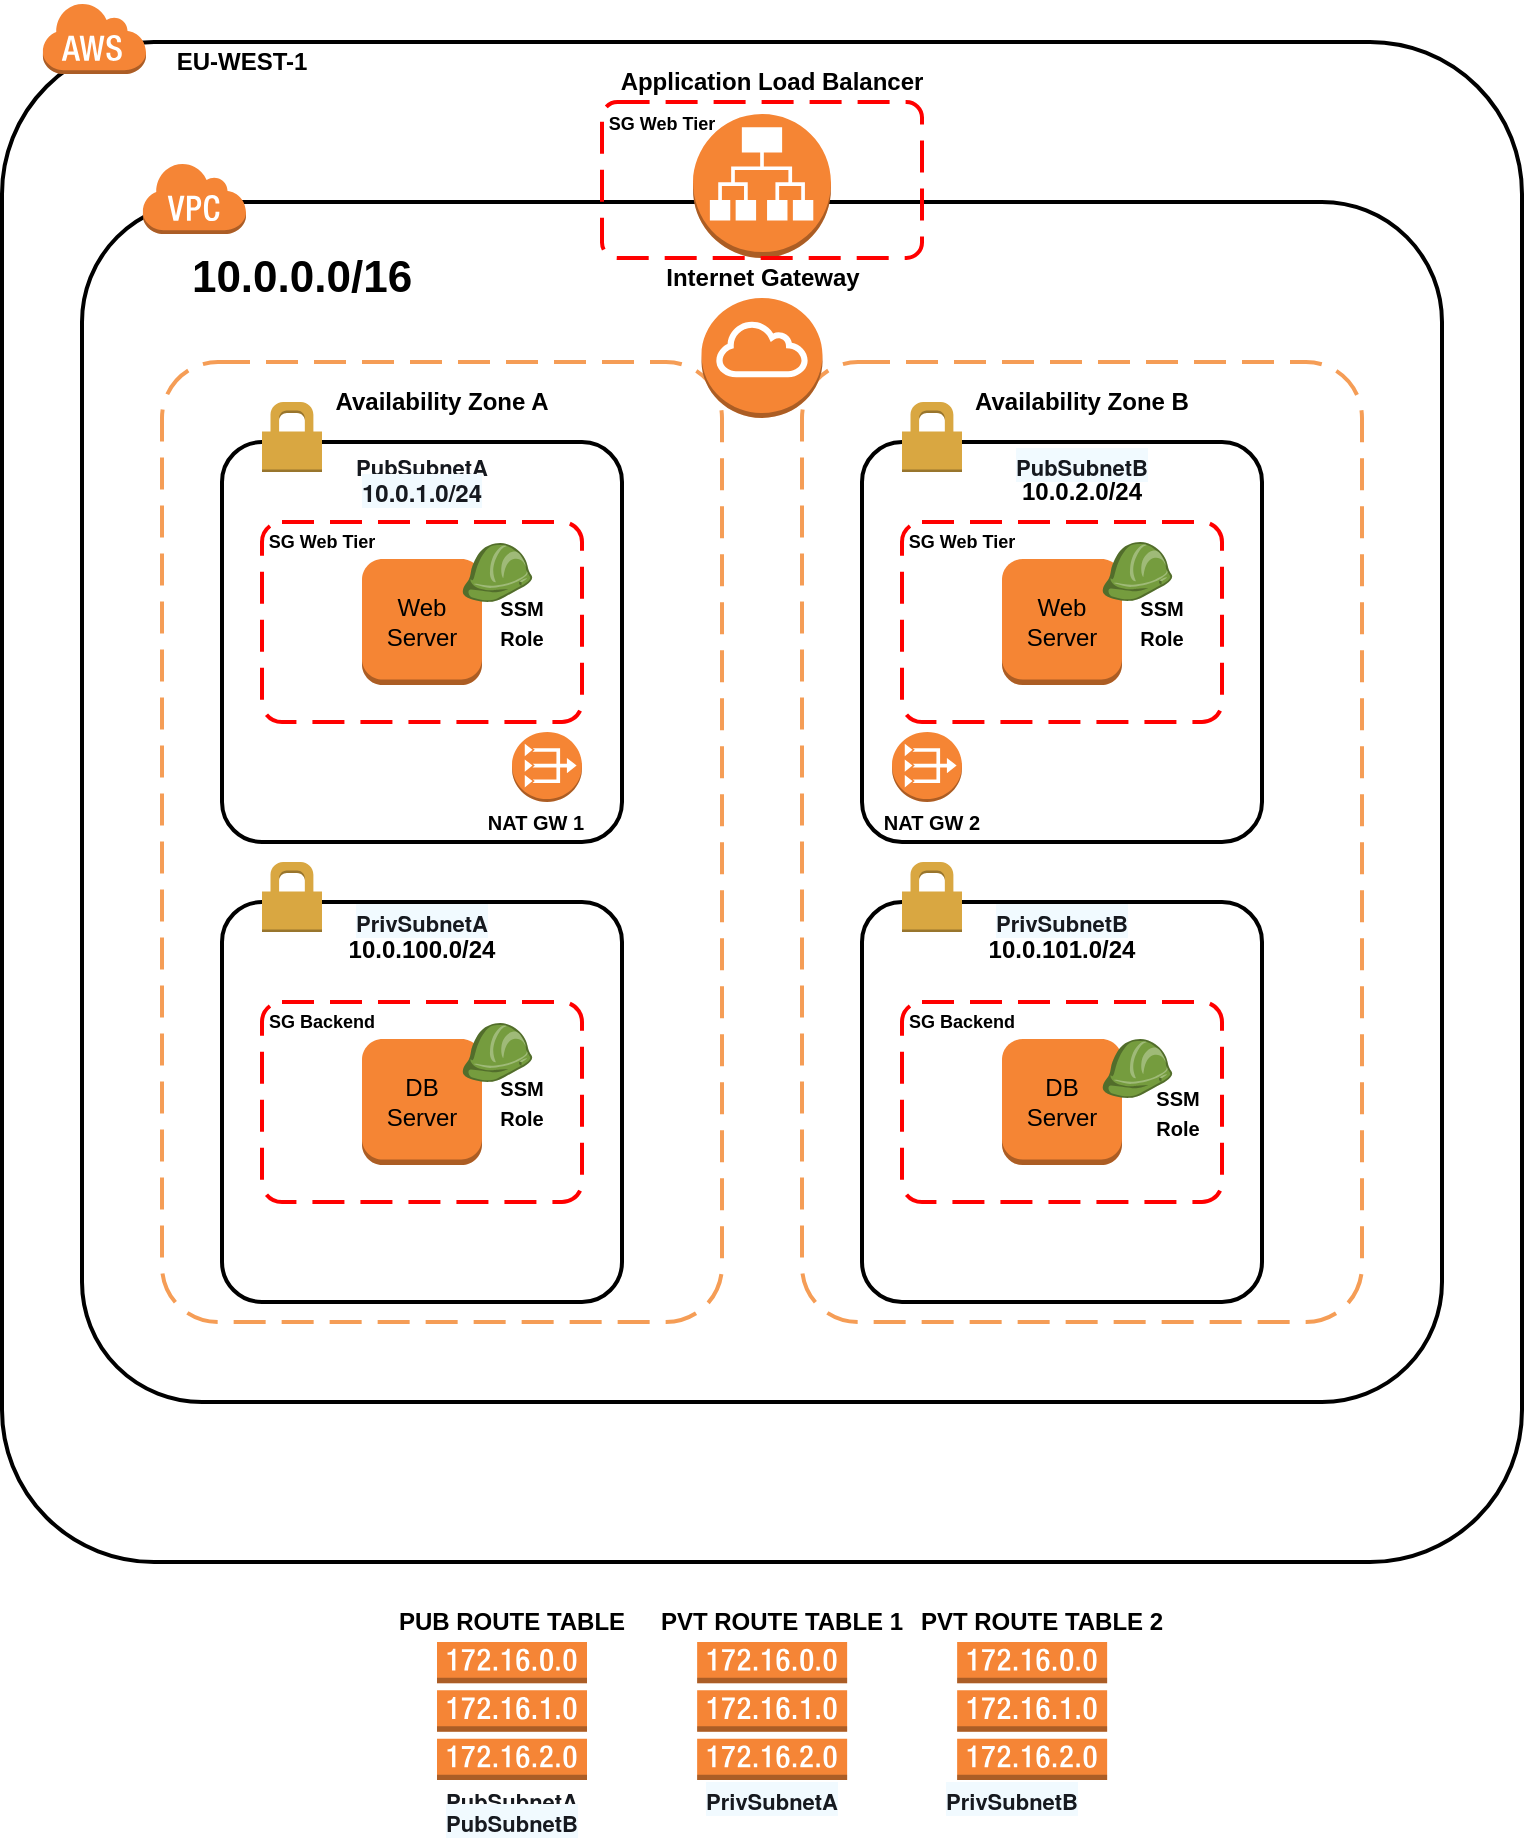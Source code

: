 <mxfile version="14.8.4" type="device"><diagram id="ieMXDWTYWCiazBL2I9uG" name="Page-1"><mxGraphModel dx="1426" dy="826" grid="1" gridSize="10" guides="1" tooltips="1" connect="1" arrows="1" fold="1" page="1" pageScale="1" pageWidth="827" pageHeight="1169" math="0" shadow="0"><root><mxCell id="0"/><mxCell id="1" parent="0"/><mxCell id="0gZhRwiPF7hhIvBIpTWF-2" value="" style="rounded=1;arcSize=10;dashed=0;fillColor=none;gradientColor=none;strokeWidth=2;" parent="1" vertex="1"><mxGeometry x="40" y="40" width="760" height="760" as="geometry"/></mxCell><mxCell id="0gZhRwiPF7hhIvBIpTWF-3" value="" style="dashed=0;html=1;shape=mxgraph.aws3.cloud;fillColor=#F58536;gradientColor=none;dashed=0;" parent="1" vertex="1"><mxGeometry x="60" y="20" width="52" height="36" as="geometry"/></mxCell><mxCell id="0gZhRwiPF7hhIvBIpTWF-4" value="" style="rounded=1;arcSize=10;dashed=0;fillColor=none;gradientColor=none;strokeWidth=2;" parent="1" vertex="1"><mxGeometry x="80" y="120" width="680" height="600" as="geometry"/></mxCell><mxCell id="0gZhRwiPF7hhIvBIpTWF-5" value="" style="dashed=0;html=1;shape=mxgraph.aws3.virtual_private_cloud;fillColor=#F58536;gradientColor=none;dashed=0;" parent="1" vertex="1"><mxGeometry x="110" y="100" width="52" height="36" as="geometry"/></mxCell><mxCell id="0gZhRwiPF7hhIvBIpTWF-6" value="" style="rounded=1;arcSize=10;dashed=1;strokeColor=#F59D56;fillColor=none;gradientColor=none;dashPattern=8 4;strokeWidth=2;" parent="1" vertex="1"><mxGeometry x="120" y="200" width="280" height="480" as="geometry"/></mxCell><mxCell id="0gZhRwiPF7hhIvBIpTWF-7" value="" style="rounded=1;arcSize=10;dashed=1;strokeColor=#F59D56;fillColor=none;gradientColor=none;dashPattern=8 4;strokeWidth=2;" parent="1" vertex="1"><mxGeometry x="440" y="200" width="280" height="480" as="geometry"/></mxCell><mxCell id="0gZhRwiPF7hhIvBIpTWF-8" value="" style="rounded=1;arcSize=10;dashed=0;fillColor=none;gradientColor=none;strokeWidth=2;" parent="1" vertex="1"><mxGeometry x="150" y="240" width="200" height="200" as="geometry"/></mxCell><mxCell id="0gZhRwiPF7hhIvBIpTWF-9" value="" style="dashed=0;html=1;shape=mxgraph.aws3.permissions;fillColor=#D9A741;gradientColor=none;dashed=0;" parent="1" vertex="1"><mxGeometry x="170" y="220" width="30" height="35" as="geometry"/></mxCell><mxCell id="0gZhRwiPF7hhIvBIpTWF-10" value="" style="rounded=1;arcSize=10;dashed=0;fillColor=none;gradientColor=none;strokeWidth=2;" parent="1" vertex="1"><mxGeometry x="150" y="470" width="200" height="200" as="geometry"/></mxCell><mxCell id="0gZhRwiPF7hhIvBIpTWF-11" value="" style="dashed=0;html=1;shape=mxgraph.aws3.permissions;fillColor=#D9A741;gradientColor=none;dashed=0;" parent="1" vertex="1"><mxGeometry x="170" y="450" width="30" height="35" as="geometry"/></mxCell><mxCell id="0gZhRwiPF7hhIvBIpTWF-12" value="" style="rounded=1;arcSize=10;dashed=0;fillColor=none;gradientColor=none;strokeWidth=2;" parent="1" vertex="1"><mxGeometry x="470" y="240" width="200" height="200" as="geometry"/></mxCell><mxCell id="0gZhRwiPF7hhIvBIpTWF-13" value="" style="dashed=0;html=1;shape=mxgraph.aws3.permissions;fillColor=#D9A741;gradientColor=none;dashed=0;" parent="1" vertex="1"><mxGeometry x="490" y="220" width="30" height="35" as="geometry"/></mxCell><mxCell id="0gZhRwiPF7hhIvBIpTWF-14" value="" style="rounded=1;arcSize=10;dashed=0;fillColor=none;gradientColor=none;strokeWidth=2;" parent="1" vertex="1"><mxGeometry x="470" y="470" width="200" height="200" as="geometry"/></mxCell><mxCell id="0gZhRwiPF7hhIvBIpTWF-15" value="" style="dashed=0;html=1;shape=mxgraph.aws3.permissions;fillColor=#D9A741;gradientColor=none;dashed=0;" parent="1" vertex="1"><mxGeometry x="490" y="450" width="30" height="35" as="geometry"/></mxCell><mxCell id="0gZhRwiPF7hhIvBIpTWF-16" value="" style="rounded=1;arcSize=10;dashed=1;strokeColor=#ff0000;fillColor=none;gradientColor=none;dashPattern=8 4;strokeWidth=2;" parent="1" vertex="1"><mxGeometry x="170" y="280" width="160" height="100" as="geometry"/></mxCell><mxCell id="0gZhRwiPF7hhIvBIpTWF-17" value="" style="rounded=1;arcSize=10;dashed=1;strokeColor=#ff0000;fillColor=none;gradientColor=none;dashPattern=8 4;strokeWidth=2;" parent="1" vertex="1"><mxGeometry x="170" y="520" width="160" height="100" as="geometry"/></mxCell><mxCell id="0gZhRwiPF7hhIvBIpTWF-18" value="" style="rounded=1;arcSize=10;dashed=1;strokeColor=#ff0000;fillColor=none;gradientColor=none;dashPattern=8 4;strokeWidth=2;" parent="1" vertex="1"><mxGeometry x="490" y="280" width="160" height="100" as="geometry"/></mxCell><mxCell id="0gZhRwiPF7hhIvBIpTWF-19" value="" style="rounded=1;arcSize=10;dashed=1;strokeColor=#ff0000;fillColor=none;gradientColor=none;dashPattern=8 4;strokeWidth=2;" parent="1" vertex="1"><mxGeometry x="490" y="520" width="160" height="100" as="geometry"/></mxCell><mxCell id="0gZhRwiPF7hhIvBIpTWF-20" value="" style="outlineConnect=0;dashed=0;verticalLabelPosition=bottom;verticalAlign=top;align=center;html=1;shape=mxgraph.aws3.instance;fillColor=#F58534;gradientColor=none;" parent="1" vertex="1"><mxGeometry x="220" y="298.5" width="60" height="63" as="geometry"/></mxCell><mxCell id="0gZhRwiPF7hhIvBIpTWF-21" value="" style="outlineConnect=0;dashed=0;verticalLabelPosition=bottom;verticalAlign=top;align=center;html=1;shape=mxgraph.aws3.instance;fillColor=#F58534;gradientColor=none;" parent="1" vertex="1"><mxGeometry x="220" y="538.5" width="60" height="63" as="geometry"/></mxCell><mxCell id="0gZhRwiPF7hhIvBIpTWF-22" value="" style="outlineConnect=0;dashed=0;verticalLabelPosition=bottom;verticalAlign=top;align=center;html=1;shape=mxgraph.aws3.instance;fillColor=#F58534;gradientColor=none;" parent="1" vertex="1"><mxGeometry x="540" y="298.5" width="60" height="63" as="geometry"/></mxCell><mxCell id="0gZhRwiPF7hhIvBIpTWF-23" value="" style="outlineConnect=0;dashed=0;verticalLabelPosition=bottom;verticalAlign=top;align=center;html=1;shape=mxgraph.aws3.instance;fillColor=#F58534;gradientColor=none;" parent="1" vertex="1"><mxGeometry x="540" y="538.5" width="60" height="63" as="geometry"/></mxCell><mxCell id="0gZhRwiPF7hhIvBIpTWF-24" value="&lt;b&gt;EU-WEST-1&lt;/b&gt;" style="text;html=1;strokeColor=none;fillColor=none;align=center;verticalAlign=middle;whiteSpace=wrap;rounded=0;" parent="1" vertex="1"><mxGeometry x="110" y="40" width="100" height="20" as="geometry"/></mxCell><mxCell id="0gZhRwiPF7hhIvBIpTWF-25" value="&lt;b&gt;&lt;font style=&quot;font-size: 22px&quot;&gt;10.0.0.0/16&lt;/font&gt;&lt;/b&gt;" style="text;html=1;strokeColor=none;fillColor=none;align=center;verticalAlign=middle;whiteSpace=wrap;rounded=0;" parent="1" vertex="1"><mxGeometry x="170" y="148" width="40" height="20" as="geometry"/></mxCell><mxCell id="0gZhRwiPF7hhIvBIpTWF-26" value="&lt;b style=&quot;color: rgb(22 , 25 , 31) ; font-family: &amp;#34;amazon ember&amp;#34; , &amp;#34;helvetica neue&amp;#34; , &amp;#34;roboto&amp;#34; , &amp;#34;arial&amp;#34; , sans-serif&quot;&gt;&lt;font style=&quot;font-size: 11px&quot;&gt;PubSubnetA&lt;br&gt;&lt;br&gt;&lt;/font&gt;&lt;/b&gt;" style="text;html=1;strokeColor=none;fillColor=none;align=center;verticalAlign=middle;whiteSpace=wrap;rounded=0;" parent="1" vertex="1"><mxGeometry x="230" y="250" width="40" height="20" as="geometry"/></mxCell><mxCell id="0gZhRwiPF7hhIvBIpTWF-30" value="&lt;span style=&quot;color: rgb(22 , 25 , 31) ; font-family: &amp;#34;amazon ember&amp;#34; , &amp;#34;helvetica neue&amp;#34; , &amp;#34;roboto&amp;#34; , &amp;#34;arial&amp;#34; , sans-serif ; background-color: rgb(241 , 250 , 255)&quot;&gt;&lt;b&gt;&lt;font style=&quot;font-size: 11px&quot;&gt;PrivSubnetA&lt;/font&gt;&lt;br&gt;&lt;/b&gt;&lt;/span&gt;" style="text;html=1;strokeColor=none;fillColor=none;align=center;verticalAlign=middle;whiteSpace=wrap;rounded=0;" parent="1" vertex="1"><mxGeometry x="230" y="470" width="40" height="20" as="geometry"/></mxCell><mxCell id="0gZhRwiPF7hhIvBIpTWF-31" value="&lt;span style=&quot;color: rgb(22 , 25 , 31) ; font-family: &amp;#34;amazon ember&amp;#34; , &amp;#34;helvetica neue&amp;#34; , &amp;#34;roboto&amp;#34; , &amp;#34;arial&amp;#34; , sans-serif ; background-color: rgb(241 , 250 , 255)&quot;&gt;&lt;b&gt;&lt;font style=&quot;font-size: 11px&quot;&gt;PubSubnetB&lt;br&gt;&lt;br&gt;&lt;/font&gt;&lt;/b&gt;&lt;/span&gt;" style="text;html=1;strokeColor=none;fillColor=none;align=center;verticalAlign=middle;whiteSpace=wrap;rounded=0;" parent="1" vertex="1"><mxGeometry x="560" y="250" width="40" height="20" as="geometry"/></mxCell><mxCell id="0gZhRwiPF7hhIvBIpTWF-32" value="&lt;span style=&quot;color: rgb(22 , 25 , 31) ; font-family: &amp;#34;amazon ember&amp;#34; , &amp;#34;helvetica neue&amp;#34; , &amp;#34;roboto&amp;#34; , &amp;#34;arial&amp;#34; , sans-serif ; background-color: rgb(241 , 250 , 255)&quot;&gt;&lt;b&gt;&lt;font style=&quot;font-size: 11px&quot;&gt;PrivSubnetB&lt;/font&gt;&lt;/b&gt;&lt;/span&gt;" style="text;html=1;strokeColor=none;fillColor=none;align=center;verticalAlign=middle;whiteSpace=wrap;rounded=0;" parent="1" vertex="1"><mxGeometry x="550" y="470" width="40" height="20" as="geometry"/></mxCell><mxCell id="0gZhRwiPF7hhIvBIpTWF-33" value="&lt;b&gt;&lt;font style=&quot;font-size: 12px&quot;&gt;Availability Zone A&lt;/font&gt;&lt;/b&gt;" style="text;html=1;strokeColor=none;fillColor=none;align=center;verticalAlign=middle;whiteSpace=wrap;rounded=0;" parent="1" vertex="1"><mxGeometry x="200" y="210" width="120" height="20" as="geometry"/></mxCell><mxCell id="0gZhRwiPF7hhIvBIpTWF-34" value="&lt;b&gt;Availability Zone B&lt;/b&gt;" style="text;html=1;strokeColor=none;fillColor=none;align=center;verticalAlign=middle;whiteSpace=wrap;rounded=0;" parent="1" vertex="1"><mxGeometry x="520" y="210" width="120" height="20" as="geometry"/></mxCell><mxCell id="0gZhRwiPF7hhIvBIpTWF-35" value="&lt;span style=&quot;color: rgb(22 , 25 , 31) ; font-family: &amp;#34;amazon ember&amp;#34; , &amp;#34;helvetica neue&amp;#34; , &amp;#34;roboto&amp;#34; , &amp;#34;arial&amp;#34; , sans-serif ; background-color: rgb(241 , 250 , 255)&quot;&gt;&lt;b&gt;&lt;font style=&quot;font-size: 12px&quot;&gt;10.0.1.0/24&lt;/font&gt;&lt;/b&gt;&lt;/span&gt;" style="text;html=1;strokeColor=none;fillColor=none;align=center;verticalAlign=middle;whiteSpace=wrap;rounded=0;" parent="1" vertex="1"><mxGeometry x="230" y="255" width="40" height="20" as="geometry"/></mxCell><mxCell id="0gZhRwiPF7hhIvBIpTWF-36" value="&lt;b&gt;&lt;font style=&quot;font-size: 12px&quot;&gt;10.0.100.0/24&lt;/font&gt;&lt;/b&gt;" style="text;html=1;strokeColor=none;fillColor=none;align=center;verticalAlign=middle;whiteSpace=wrap;rounded=0;" parent="1" vertex="1"><mxGeometry x="230" y="485" width="40" height="18.5" as="geometry"/></mxCell><mxCell id="0gZhRwiPF7hhIvBIpTWF-37" value="&lt;b&gt;&lt;font style=&quot;font-size: 12px&quot;&gt;10.0.2.0&lt;/font&gt;/24&lt;/b&gt;" style="text;html=1;strokeColor=none;fillColor=none;align=center;verticalAlign=middle;whiteSpace=wrap;rounded=0;" parent="1" vertex="1"><mxGeometry x="560" y="255" width="40" height="20" as="geometry"/></mxCell><mxCell id="0gZhRwiPF7hhIvBIpTWF-38" value="&lt;font style=&quot;font-size: 9px&quot;&gt;&lt;b&gt;SG Web Tier&lt;/b&gt;&lt;/font&gt;" style="text;html=1;strokeColor=none;fillColor=none;align=center;verticalAlign=middle;whiteSpace=wrap;rounded=0;" parent="1" vertex="1"><mxGeometry x="150" y="278.5" width="100" height="20" as="geometry"/></mxCell><mxCell id="0gZhRwiPF7hhIvBIpTWF-39" value="&lt;font style=&quot;font-size: 9px&quot;&gt;&lt;b&gt;SG Web Tier&lt;/b&gt;&lt;/font&gt;" style="text;html=1;strokeColor=none;fillColor=none;align=center;verticalAlign=middle;whiteSpace=wrap;rounded=0;" parent="1" vertex="1"><mxGeometry x="470" y="278.5" width="100" height="20" as="geometry"/></mxCell><mxCell id="0gZhRwiPF7hhIvBIpTWF-40" value="&lt;font style=&quot;font-size: 9px&quot;&gt;&lt;b&gt;SG Backend&lt;/b&gt;&lt;/font&gt;" style="text;html=1;strokeColor=none;fillColor=none;align=center;verticalAlign=middle;whiteSpace=wrap;rounded=0;" parent="1" vertex="1"><mxGeometry x="150" y="518.5" width="100" height="20" as="geometry"/></mxCell><mxCell id="0gZhRwiPF7hhIvBIpTWF-41" value="&lt;font style=&quot;font-size: 9px&quot;&gt;&lt;b&gt;SG Backend&lt;/b&gt;&lt;/font&gt;" style="text;html=1;strokeColor=none;fillColor=none;align=center;verticalAlign=middle;whiteSpace=wrap;rounded=0;" parent="1" vertex="1"><mxGeometry x="470" y="518.5" width="100" height="20" as="geometry"/></mxCell><mxCell id="0gZhRwiPF7hhIvBIpTWF-42" value="&lt;b&gt;&lt;font style=&quot;font-size: 12px&quot;&gt;10.0.101.0/24&lt;/font&gt;&lt;/b&gt;" style="text;html=1;strokeColor=none;fillColor=none;align=center;verticalAlign=middle;whiteSpace=wrap;rounded=0;" parent="1" vertex="1"><mxGeometry x="550" y="483.5" width="40" height="20" as="geometry"/></mxCell><mxCell id="0gZhRwiPF7hhIvBIpTWF-43" value="Web Server" style="text;html=1;strokeColor=none;fillColor=none;align=center;verticalAlign=middle;whiteSpace=wrap;rounded=0;" parent="1" vertex="1"><mxGeometry x="230" y="320" width="40" height="20" as="geometry"/></mxCell><mxCell id="0gZhRwiPF7hhIvBIpTWF-44" value="Web Server" style="text;html=1;strokeColor=none;fillColor=none;align=center;verticalAlign=middle;whiteSpace=wrap;rounded=0;" parent="1" vertex="1"><mxGeometry x="550" y="320" width="40" height="20" as="geometry"/></mxCell><mxCell id="0gZhRwiPF7hhIvBIpTWF-45" value="DB Server" style="text;html=1;strokeColor=none;fillColor=none;align=center;verticalAlign=middle;whiteSpace=wrap;rounded=0;" parent="1" vertex="1"><mxGeometry x="230" y="560" width="40" height="20" as="geometry"/></mxCell><mxCell id="0gZhRwiPF7hhIvBIpTWF-46" value="DB Server" style="text;html=1;strokeColor=none;fillColor=none;align=center;verticalAlign=middle;whiteSpace=wrap;rounded=0;" parent="1" vertex="1"><mxGeometry x="550" y="560" width="40" height="20" as="geometry"/></mxCell><mxCell id="0gZhRwiPF7hhIvBIpTWF-47" value="" style="outlineConnect=0;dashed=0;verticalLabelPosition=bottom;verticalAlign=top;align=center;html=1;shape=mxgraph.aws3.internet_gateway;fillColor=#F58534;gradientColor=none;" parent="1" vertex="1"><mxGeometry x="389.75" y="168" width="60.5" height="60" as="geometry"/></mxCell><mxCell id="0gZhRwiPF7hhIvBIpTWF-48" value="&lt;b&gt;Internet Gateway&lt;/b&gt;" style="text;html=1;strokeColor=none;fillColor=none;align=center;verticalAlign=middle;whiteSpace=wrap;rounded=0;" parent="1" vertex="1"><mxGeometry x="356.62" y="148" width="126.75" height="20" as="geometry"/></mxCell><mxCell id="0gZhRwiPF7hhIvBIpTWF-49" value="" style="outlineConnect=0;dashed=0;verticalLabelPosition=bottom;verticalAlign=top;align=center;html=1;shape=mxgraph.aws3.vpc_nat_gateway;fillColor=#F58534;gradientColor=none;aspect=fixed;" parent="1" vertex="1"><mxGeometry x="295" y="385" width="35" height="35" as="geometry"/></mxCell><mxCell id="0gZhRwiPF7hhIvBIpTWF-51" value="" style="outlineConnect=0;dashed=0;verticalLabelPosition=bottom;verticalAlign=top;align=center;html=1;shape=mxgraph.aws3.vpc_nat_gateway;fillColor=#F58534;gradientColor=none;aspect=fixed;" parent="1" vertex="1"><mxGeometry x="485" y="385" width="35" height="35" as="geometry"/></mxCell><mxCell id="0gZhRwiPF7hhIvBIpTWF-52" value="&lt;font style=&quot;font-size: 10px&quot;&gt;&lt;b&gt;NAT GW 1&lt;/b&gt;&lt;/font&gt;" style="text;html=1;strokeColor=none;fillColor=none;align=center;verticalAlign=middle;whiteSpace=wrap;rounded=0;" parent="1" vertex="1"><mxGeometry x="274" y="420" width="66" height="20" as="geometry"/></mxCell><mxCell id="0gZhRwiPF7hhIvBIpTWF-53" value="&lt;font style=&quot;font-size: 10px&quot;&gt;&lt;b&gt;NAT GW 2&lt;/b&gt;&lt;/font&gt;" style="text;html=1;strokeColor=none;fillColor=none;align=center;verticalAlign=middle;whiteSpace=wrap;rounded=0;" parent="1" vertex="1"><mxGeometry x="472" y="420" width="66" height="20" as="geometry"/></mxCell><mxCell id="0gZhRwiPF7hhIvBIpTWF-56" value="" style="outlineConnect=0;dashed=0;verticalLabelPosition=bottom;verticalAlign=top;align=center;html=1;shape=mxgraph.aws3.route_table;fillColor=#F58536;gradientColor=none;" parent="1" vertex="1"><mxGeometry x="257.5" y="840" width="75" height="69" as="geometry"/></mxCell><mxCell id="0gZhRwiPF7hhIvBIpTWF-57" value="" style="outlineConnect=0;dashed=0;verticalLabelPosition=bottom;verticalAlign=top;align=center;html=1;shape=mxgraph.aws3.route_table;fillColor=#F58536;gradientColor=none;" parent="1" vertex="1"><mxGeometry x="387.57" y="840" width="75" height="69" as="geometry"/></mxCell><mxCell id="0gZhRwiPF7hhIvBIpTWF-60" value="&lt;b style=&quot;color: rgb(22 , 25 , 31) ; font-family: &amp;#34;amazon ember&amp;#34; , &amp;#34;helvetica neue&amp;#34; , &amp;#34;roboto&amp;#34; , &amp;#34;arial&amp;#34; , sans-serif&quot;&gt;&lt;font style=&quot;font-size: 11px&quot;&gt;PubSubnetA&lt;/font&gt;&lt;/b&gt;" style="text;html=1;strokeColor=none;fillColor=none;align=center;verticalAlign=middle;whiteSpace=wrap;rounded=0;" parent="1" vertex="1"><mxGeometry x="275" y="909" width="40" height="20" as="geometry"/></mxCell><mxCell id="0gZhRwiPF7hhIvBIpTWF-61" value="&lt;span style=&quot;color: rgb(22 , 25 , 31) ; font-family: &amp;#34;amazon ember&amp;#34; , &amp;#34;helvetica neue&amp;#34; , &amp;#34;roboto&amp;#34; , &amp;#34;arial&amp;#34; , sans-serif ; background-color: rgb(241 , 250 , 255)&quot;&gt;&lt;b&gt;&lt;font style=&quot;font-size: 11px&quot;&gt;PubSubnetB&lt;/font&gt;&lt;/b&gt;&lt;/span&gt;" style="text;html=1;strokeColor=none;fillColor=none;align=center;verticalAlign=middle;whiteSpace=wrap;rounded=0;" parent="1" vertex="1"><mxGeometry x="275" y="920" width="40" height="20" as="geometry"/></mxCell><mxCell id="0gZhRwiPF7hhIvBIpTWF-62" value="&lt;b&gt;PUB ROUTE TABLE&lt;/b&gt;" style="text;html=1;strokeColor=none;fillColor=none;align=center;verticalAlign=middle;whiteSpace=wrap;rounded=0;" parent="1" vertex="1"><mxGeometry x="230" y="820" width="130" height="20" as="geometry"/></mxCell><mxCell id="0gZhRwiPF7hhIvBIpTWF-63" value="&lt;b&gt;PVT ROUTE TABLE 1&lt;br&gt;&lt;/b&gt;" style="text;html=1;strokeColor=none;fillColor=none;align=center;verticalAlign=middle;whiteSpace=wrap;rounded=0;" parent="1" vertex="1"><mxGeometry x="365.07" y="820" width="130" height="20" as="geometry"/></mxCell><mxCell id="0gZhRwiPF7hhIvBIpTWF-64" value="&lt;span style=&quot;color: rgb(22 , 25 , 31) ; font-family: &amp;#34;amazon ember&amp;#34; , &amp;#34;helvetica neue&amp;#34; , &amp;#34;roboto&amp;#34; , &amp;#34;arial&amp;#34; , sans-serif ; background-color: rgb(241 , 250 , 255)&quot;&gt;&lt;b&gt;&lt;font style=&quot;font-size: 11px&quot;&gt;PrivSubnetA&lt;/font&gt;&lt;br&gt;&lt;/b&gt;&lt;/span&gt;" style="text;html=1;strokeColor=none;fillColor=none;align=center;verticalAlign=middle;whiteSpace=wrap;rounded=0;" parent="1" vertex="1"><mxGeometry x="405.07" y="909" width="40" height="20" as="geometry"/></mxCell><mxCell id="0gZhRwiPF7hhIvBIpTWF-68" value="" style="outlineConnect=0;dashed=0;verticalLabelPosition=bottom;verticalAlign=top;align=center;html=1;shape=mxgraph.aws3.role;fillColor=#759C3E;gradientColor=none;aspect=fixed;" parent="1" vertex="1"><mxGeometry x="270" y="290.5" width="35.07" height="29.5" as="geometry"/></mxCell><mxCell id="0gZhRwiPF7hhIvBIpTWF-69" value="" style="outlineConnect=0;dashed=0;verticalLabelPosition=bottom;verticalAlign=top;align=center;html=1;shape=mxgraph.aws3.role;fillColor=#759C3E;gradientColor=none;aspect=fixed;" parent="1" vertex="1"><mxGeometry x="590" y="290" width="35.07" height="29.5" as="geometry"/></mxCell><mxCell id="0gZhRwiPF7hhIvBIpTWF-70" value="" style="outlineConnect=0;dashed=0;verticalLabelPosition=bottom;verticalAlign=top;align=center;html=1;shape=mxgraph.aws3.role;fillColor=#759C3E;gradientColor=none;aspect=fixed;" parent="1" vertex="1"><mxGeometry x="270" y="530.5" width="35.07" height="29.5" as="geometry"/></mxCell><mxCell id="0gZhRwiPF7hhIvBIpTWF-71" value="" style="outlineConnect=0;dashed=0;verticalLabelPosition=bottom;verticalAlign=top;align=center;html=1;shape=mxgraph.aws3.role;fillColor=#759C3E;gradientColor=none;aspect=fixed;" parent="1" vertex="1"><mxGeometry x="590" y="538.5" width="35.07" height="29.5" as="geometry"/></mxCell><mxCell id="0gZhRwiPF7hhIvBIpTWF-72" value="&lt;font style=&quot;font-size: 10px&quot;&gt;&lt;b&gt;SSM Role&lt;/b&gt;&lt;/font&gt;" style="text;html=1;strokeColor=none;fillColor=none;align=center;verticalAlign=middle;whiteSpace=wrap;rounded=0;" parent="1" vertex="1"><mxGeometry x="280" y="320" width="40" height="20" as="geometry"/></mxCell><mxCell id="0gZhRwiPF7hhIvBIpTWF-73" value="&lt;font style=&quot;font-size: 10px&quot;&gt;&lt;b&gt;SSM Role&lt;/b&gt;&lt;/font&gt;" style="text;html=1;strokeColor=none;fillColor=none;align=center;verticalAlign=middle;whiteSpace=wrap;rounded=0;" parent="1" vertex="1"><mxGeometry x="600" y="320" width="40" height="20" as="geometry"/></mxCell><mxCell id="0gZhRwiPF7hhIvBIpTWF-74" value="&lt;font style=&quot;font-size: 10px&quot;&gt;&lt;b&gt;SSM Role&lt;/b&gt;&lt;/font&gt;" style="text;html=1;strokeColor=none;fillColor=none;align=center;verticalAlign=middle;whiteSpace=wrap;rounded=0;" parent="1" vertex="1"><mxGeometry x="280" y="560" width="40" height="20" as="geometry"/></mxCell><mxCell id="0gZhRwiPF7hhIvBIpTWF-75" value="&lt;font style=&quot;font-size: 10px&quot;&gt;&lt;b&gt;SSM Role&lt;/b&gt;&lt;/font&gt;" style="text;html=1;strokeColor=none;fillColor=none;align=center;verticalAlign=middle;whiteSpace=wrap;rounded=0;" parent="1" vertex="1"><mxGeometry x="607.5" y="565" width="40" height="20" as="geometry"/></mxCell><mxCell id="0gZhRwiPF7hhIvBIpTWF-79" value="" style="outlineConnect=0;dashed=0;verticalLabelPosition=bottom;verticalAlign=top;align=center;html=1;shape=mxgraph.aws3.application_load_balancer;fillColor=#F58534;gradientColor=none;" parent="1" vertex="1"><mxGeometry x="385.5" y="76" width="69" height="72" as="geometry"/></mxCell><mxCell id="0gZhRwiPF7hhIvBIpTWF-80" value="&lt;b&gt;Application Load Balancer&lt;/b&gt;" style="text;html=1;strokeColor=none;fillColor=none;align=center;verticalAlign=middle;whiteSpace=wrap;rounded=0;" parent="1" vertex="1"><mxGeometry x="340" y="50" width="170" height="20" as="geometry"/></mxCell><mxCell id="0gZhRwiPF7hhIvBIpTWF-81" value="" style="rounded=1;arcSize=10;dashed=1;strokeColor=#ff0000;fillColor=none;gradientColor=none;dashPattern=8 4;strokeWidth=2;" parent="1" vertex="1"><mxGeometry x="340" y="70" width="160" height="78" as="geometry"/></mxCell><mxCell id="0gZhRwiPF7hhIvBIpTWF-82" value="&lt;font style=&quot;font-size: 9px&quot;&gt;&lt;b&gt;SG Web Tier&lt;/b&gt;&lt;/font&gt;" style="text;html=1;strokeColor=none;fillColor=none;align=center;verticalAlign=middle;whiteSpace=wrap;rounded=0;" parent="1" vertex="1"><mxGeometry x="320" y="70" width="100" height="20" as="geometry"/></mxCell><mxCell id="h8NxF7wbkBcerp_2CIis-4" value="" style="outlineConnect=0;dashed=0;verticalLabelPosition=bottom;verticalAlign=top;align=center;html=1;shape=mxgraph.aws3.route_table;fillColor=#F58536;gradientColor=none;" vertex="1" parent="1"><mxGeometry x="517.57" y="840" width="75" height="69" as="geometry"/></mxCell><mxCell id="h8NxF7wbkBcerp_2CIis-5" value="&lt;b&gt;PVT ROUTE TABLE 2&lt;/b&gt;" style="text;html=1;strokeColor=none;fillColor=none;align=center;verticalAlign=middle;whiteSpace=wrap;rounded=0;" vertex="1" parent="1"><mxGeometry x="495.07" y="820" width="130" height="20" as="geometry"/></mxCell><mxCell id="h8NxF7wbkBcerp_2CIis-7" value="&lt;span style=&quot;color: rgb(22 , 25 , 31) ; font-family: &amp;#34;amazon ember&amp;#34; , &amp;#34;helvetica neue&amp;#34; , &amp;#34;roboto&amp;#34; , &amp;#34;arial&amp;#34; , sans-serif ; background-color: rgb(241 , 250 , 255)&quot;&gt;&lt;b&gt;&lt;font style=&quot;font-size: 11px&quot;&gt;PrivSubnetB&lt;/font&gt;&lt;/b&gt;&lt;/span&gt;" style="text;html=1;strokeColor=none;fillColor=none;align=center;verticalAlign=middle;whiteSpace=wrap;rounded=0;" vertex="1" parent="1"><mxGeometry x="525.07" y="909" width="40" height="20" as="geometry"/></mxCell></root></mxGraphModel></diagram></mxfile>